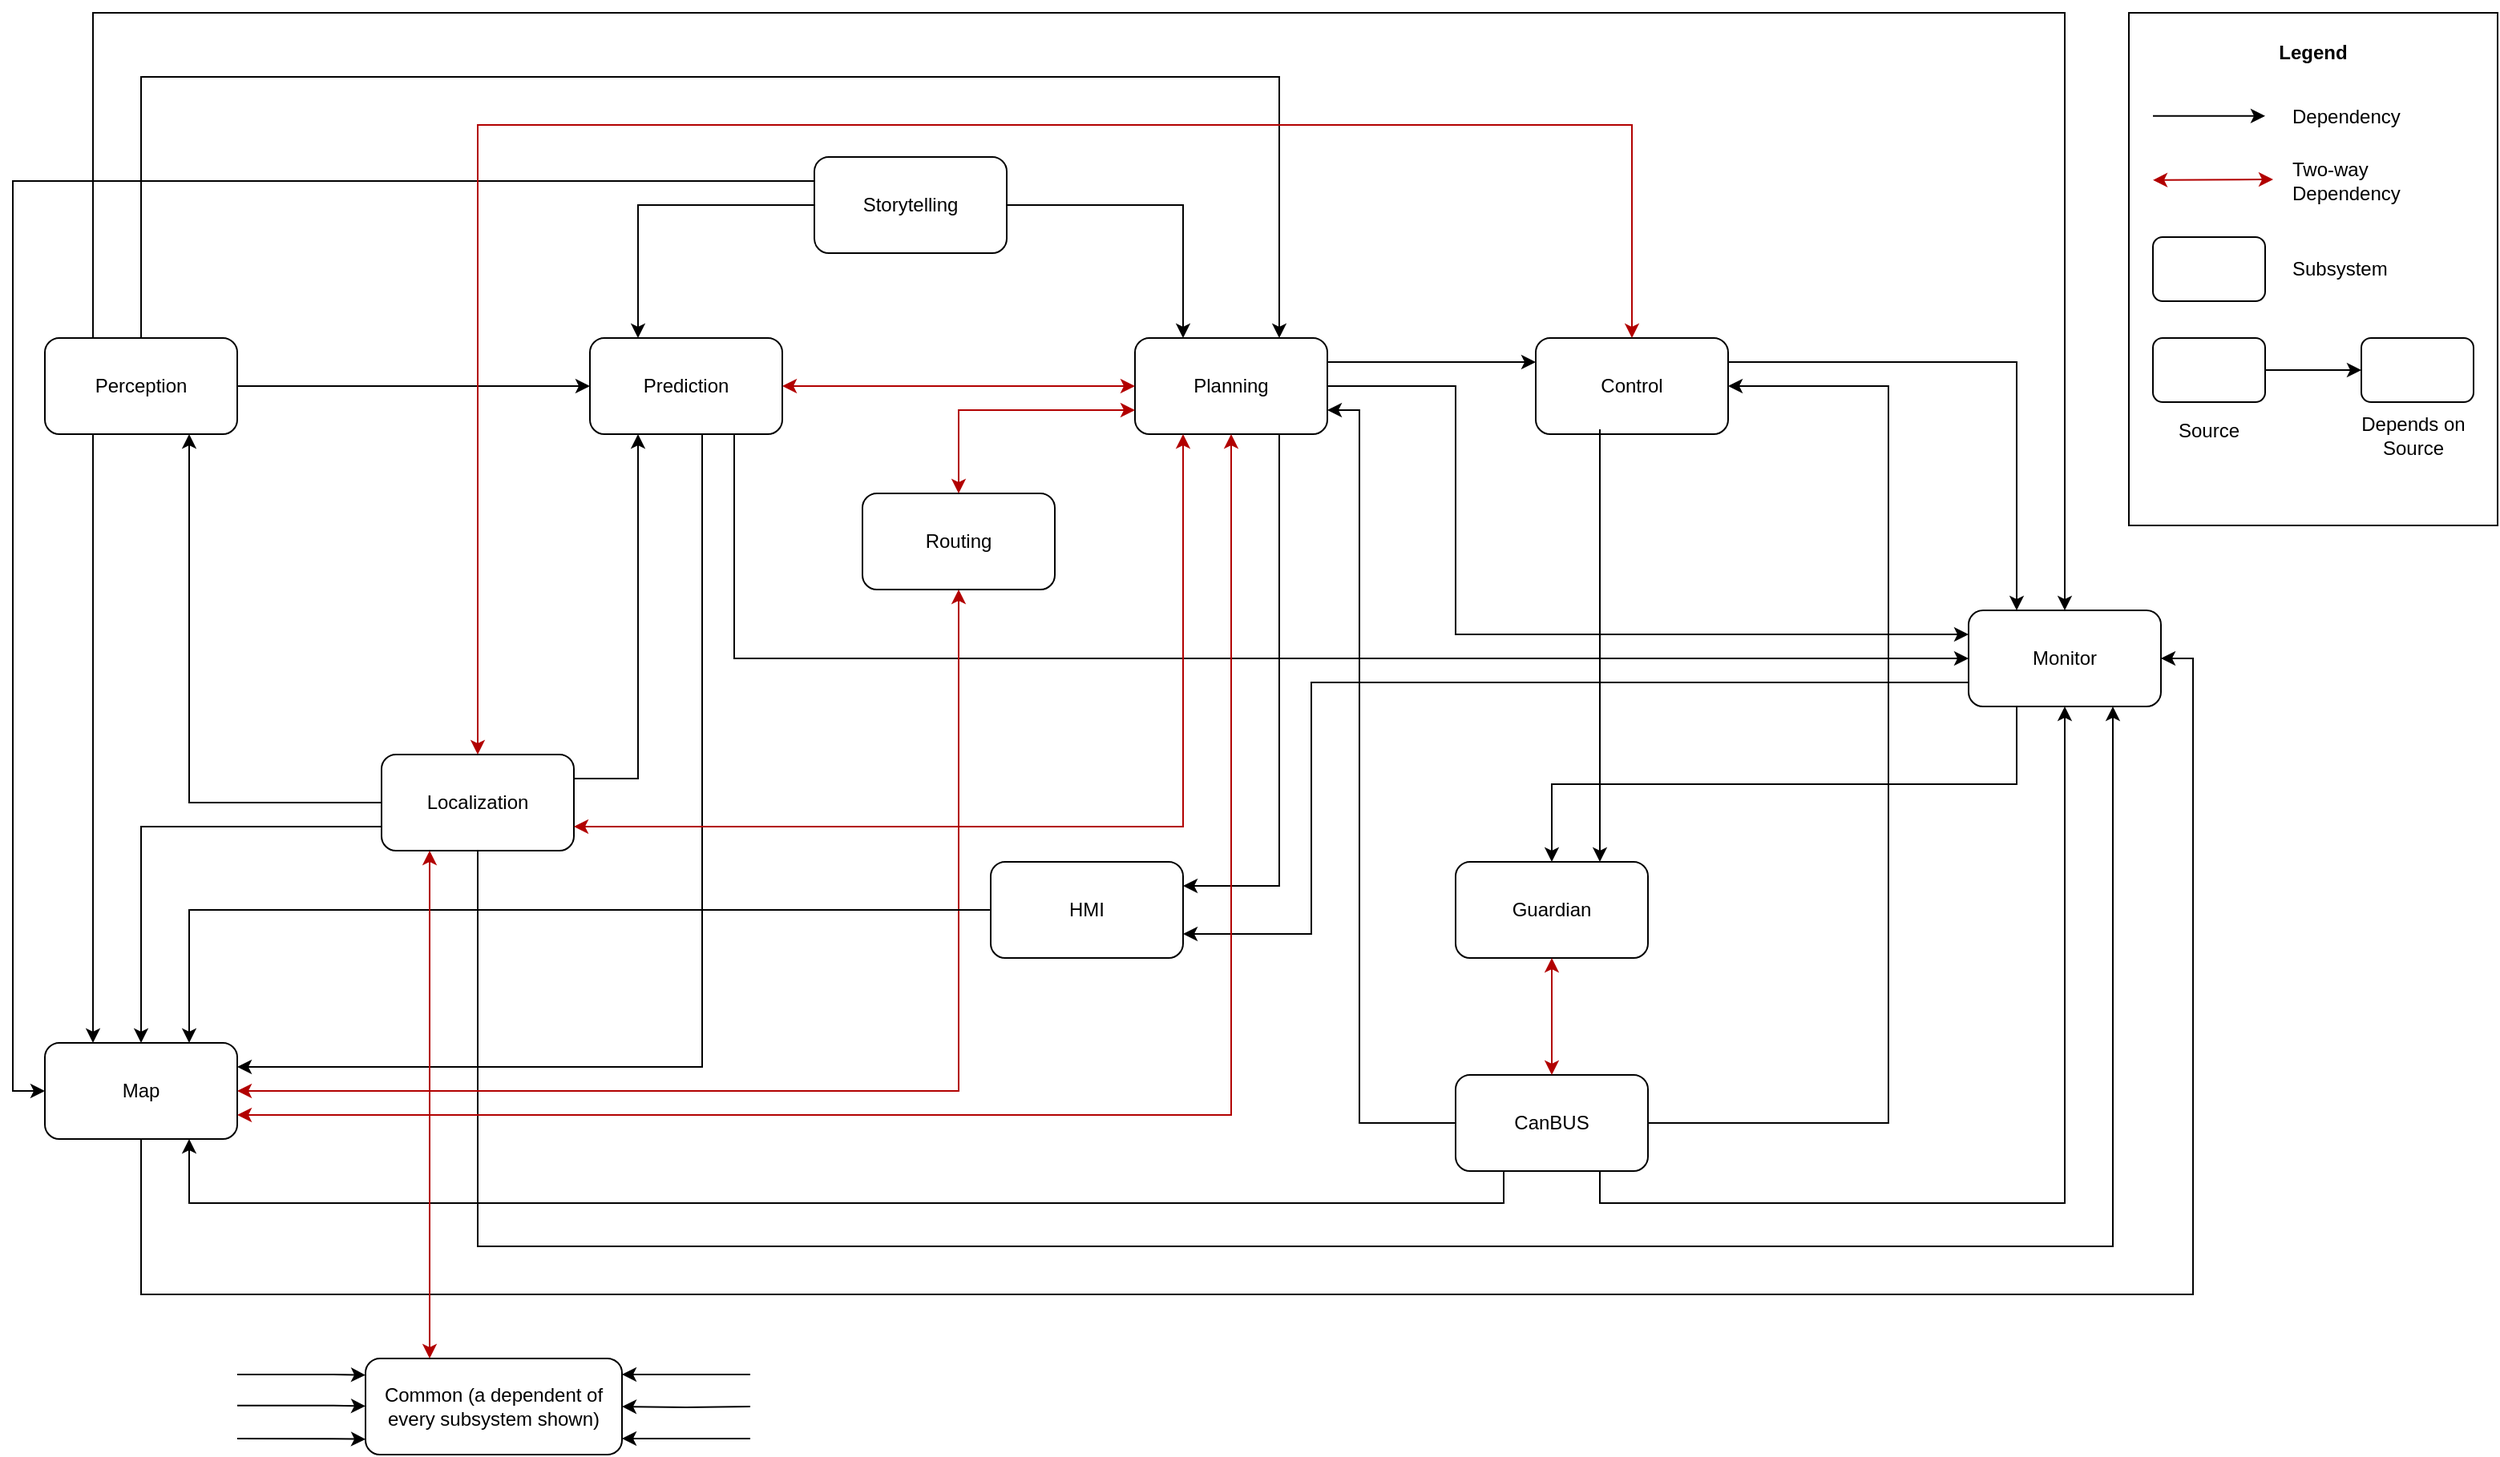 <mxfile version="17.1.3" type="github">
  <diagram id="q5uySfuGyyFAdlzgSxIf" name="Page-1">
    <mxGraphModel dx="1901" dy="1023" grid="1" gridSize="10" guides="1" tooltips="1" connect="1" arrows="1" fold="1" page="1" pageScale="1" pageWidth="850" pageHeight="1100" math="0" shadow="0">
      <root>
        <mxCell id="0" />
        <mxCell id="1" parent="0" />
        <mxCell id="7judBJOATlKyl89qZomi-54" style="edgeStyle=orthogonalEdgeStyle;rounded=0;orthogonalLoop=1;jettySize=auto;html=1;exitX=0;exitY=0.5;exitDx=0;exitDy=0;entryX=0.75;entryY=1;entryDx=0;entryDy=0;" parent="1" source="7judBJOATlKyl89qZomi-2" target="7judBJOATlKyl89qZomi-1" edge="1">
          <mxGeometry relative="1" as="geometry">
            <Array as="points">
              <mxPoint x="200" y="513" />
            </Array>
          </mxGeometry>
        </mxCell>
        <mxCell id="7judBJOATlKyl89qZomi-1" value="Perception" style="rounded=1;whiteSpace=wrap;html=1;" parent="1" vertex="1">
          <mxGeometry x="110" y="223" width="120" height="60" as="geometry" />
        </mxCell>
        <mxCell id="7judBJOATlKyl89qZomi-2" value="Localization" style="rounded=1;whiteSpace=wrap;html=1;" parent="1" vertex="1">
          <mxGeometry x="320" y="483" width="120" height="60" as="geometry" />
        </mxCell>
        <mxCell id="7judBJOATlKyl89qZomi-10" style="edgeStyle=orthogonalEdgeStyle;rounded=0;orthogonalLoop=1;jettySize=auto;html=1;entryX=0;entryY=0.5;entryDx=0;entryDy=0;exitX=1;exitY=0.5;exitDx=0;exitDy=0;" parent="1" source="7judBJOATlKyl89qZomi-1" target="7judBJOATlKyl89qZomi-8" edge="1">
          <mxGeometry relative="1" as="geometry" />
        </mxCell>
        <mxCell id="7judBJOATlKyl89qZomi-14" style="edgeStyle=orthogonalEdgeStyle;rounded=0;orthogonalLoop=1;jettySize=auto;html=1;entryX=0.25;entryY=0;entryDx=0;entryDy=0;" parent="1" source="7judBJOATlKyl89qZomi-12" target="7judBJOATlKyl89qZomi-8" edge="1">
          <mxGeometry relative="1" as="geometry">
            <Array as="points">
              <mxPoint x="480" y="140" />
              <mxPoint x="480" y="140" />
            </Array>
          </mxGeometry>
        </mxCell>
        <mxCell id="7judBJOATlKyl89qZomi-15" style="edgeStyle=orthogonalEdgeStyle;rounded=0;orthogonalLoop=1;jettySize=auto;html=1;exitX=1;exitY=0.25;exitDx=0;exitDy=0;entryX=0.25;entryY=1;entryDx=0;entryDy=0;" parent="1" source="7judBJOATlKyl89qZomi-2" target="7judBJOATlKyl89qZomi-8" edge="1">
          <mxGeometry relative="1" as="geometry">
            <Array as="points">
              <mxPoint x="480" y="498" />
            </Array>
          </mxGeometry>
        </mxCell>
        <mxCell id="7judBJOATlKyl89qZomi-17" style="edgeStyle=orthogonalEdgeStyle;rounded=0;orthogonalLoop=1;jettySize=auto;html=1;exitX=0;exitY=0.5;exitDx=0;exitDy=0;entryX=1;entryY=0.75;entryDx=0;entryDy=0;" parent="1" source="7judBJOATlKyl89qZomi-16" target="7judBJOATlKyl89qZomi-11" edge="1">
          <mxGeometry relative="1" as="geometry">
            <Array as="points">
              <mxPoint x="930" y="713" />
              <mxPoint x="930" y="268" />
            </Array>
          </mxGeometry>
        </mxCell>
        <mxCell id="7judBJOATlKyl89qZomi-23" style="edgeStyle=orthogonalEdgeStyle;rounded=0;orthogonalLoop=1;jettySize=auto;html=1;exitX=0.5;exitY=0;exitDx=0;exitDy=0;entryX=0.75;entryY=0;entryDx=0;entryDy=0;" parent="1" source="7judBJOATlKyl89qZomi-1" target="7judBJOATlKyl89qZomi-11" edge="1">
          <mxGeometry relative="1" as="geometry">
            <Array as="points">
              <mxPoint x="170" y="60" />
              <mxPoint x="880" y="60" />
            </Array>
          </mxGeometry>
        </mxCell>
        <mxCell id="7judBJOATlKyl89qZomi-25" style="edgeStyle=orthogonalEdgeStyle;rounded=0;orthogonalLoop=1;jettySize=auto;html=1;exitX=1;exitY=0.5;exitDx=0;exitDy=0;entryX=0.25;entryY=0;entryDx=0;entryDy=0;" parent="1" source="7judBJOATlKyl89qZomi-12" target="7judBJOATlKyl89qZomi-11" edge="1">
          <mxGeometry relative="1" as="geometry" />
        </mxCell>
        <mxCell id="7-IdZ-WRil3FLbBQ27dM-9" style="edgeStyle=orthogonalEdgeStyle;rounded=0;orthogonalLoop=1;jettySize=auto;html=1;exitX=0.75;exitY=1;exitDx=0;exitDy=0;entryX=1;entryY=0.25;entryDx=0;entryDy=0;" edge="1" parent="1" source="7judBJOATlKyl89qZomi-11" target="7-IdZ-WRil3FLbBQ27dM-8">
          <mxGeometry relative="1" as="geometry" />
        </mxCell>
        <mxCell id="7-IdZ-WRil3FLbBQ27dM-11" style="edgeStyle=orthogonalEdgeStyle;rounded=0;orthogonalLoop=1;jettySize=auto;html=1;exitX=1;exitY=0.5;exitDx=0;exitDy=0;entryX=0;entryY=0.25;entryDx=0;entryDy=0;" edge="1" parent="1" source="7judBJOATlKyl89qZomi-11" target="7judBJOATlKyl89qZomi-29">
          <mxGeometry relative="1" as="geometry">
            <Array as="points">
              <mxPoint x="990" y="253" />
              <mxPoint x="990" y="408" />
            </Array>
          </mxGeometry>
        </mxCell>
        <mxCell id="7judBJOATlKyl89qZomi-11" value="Planning" style="rounded=1;whiteSpace=wrap;html=1;" parent="1" vertex="1">
          <mxGeometry x="790" y="223" width="120" height="60" as="geometry" />
        </mxCell>
        <mxCell id="7-IdZ-WRil3FLbBQ27dM-7" style="edgeStyle=orthogonalEdgeStyle;rounded=0;orthogonalLoop=1;jettySize=auto;html=1;exitX=0;exitY=0.25;exitDx=0;exitDy=0;entryX=0;entryY=0.5;entryDx=0;entryDy=0;" edge="1" parent="1" source="7judBJOATlKyl89qZomi-12" target="7judBJOATlKyl89qZomi-21">
          <mxGeometry relative="1" as="geometry" />
        </mxCell>
        <mxCell id="7judBJOATlKyl89qZomi-12" value="Storytelling" style="rounded=1;whiteSpace=wrap;html=1;" parent="1" vertex="1">
          <mxGeometry x="590" y="110" width="120" height="60" as="geometry" />
        </mxCell>
        <mxCell id="7judBJOATlKyl89qZomi-16" value="CanBUS" style="rounded=1;whiteSpace=wrap;html=1;" parent="1" vertex="1">
          <mxGeometry x="990" y="683" width="120" height="60" as="geometry" />
        </mxCell>
        <mxCell id="7judBJOATlKyl89qZomi-18" value="Routing" style="rounded=1;whiteSpace=wrap;html=1;" parent="1" vertex="1">
          <mxGeometry x="620" y="320" width="120" height="60" as="geometry" />
        </mxCell>
        <mxCell id="7judBJOATlKyl89qZomi-32" style="edgeStyle=orthogonalEdgeStyle;rounded=0;orthogonalLoop=1;jettySize=auto;html=1;exitX=0.25;exitY=1;exitDx=0;exitDy=0;entryX=0.75;entryY=1;entryDx=0;entryDy=0;" parent="1" source="7judBJOATlKyl89qZomi-16" target="7judBJOATlKyl89qZomi-21" edge="1">
          <mxGeometry relative="1" as="geometry">
            <Array as="points">
              <mxPoint x="1020" y="763" />
              <mxPoint x="200" y="763" />
            </Array>
          </mxGeometry>
        </mxCell>
        <mxCell id="7judBJOATlKyl89qZomi-33" style="edgeStyle=orthogonalEdgeStyle;rounded=0;orthogonalLoop=1;jettySize=auto;html=1;exitX=0.25;exitY=1;exitDx=0;exitDy=0;entryX=0.25;entryY=0;entryDx=0;entryDy=0;" parent="1" source="7judBJOATlKyl89qZomi-1" target="7judBJOATlKyl89qZomi-21" edge="1">
          <mxGeometry relative="1" as="geometry">
            <Array as="points" />
          </mxGeometry>
        </mxCell>
        <mxCell id="7judBJOATlKyl89qZomi-68" style="edgeStyle=orthogonalEdgeStyle;rounded=0;orthogonalLoop=1;jettySize=auto;html=1;exitX=0;exitY=0.75;exitDx=0;exitDy=0;entryX=0.5;entryY=0;entryDx=0;entryDy=0;endArrow=classic;endFill=1;strokeColor=default;" parent="1" source="7judBJOATlKyl89qZomi-2" target="7judBJOATlKyl89qZomi-21" edge="1">
          <mxGeometry relative="1" as="geometry" />
        </mxCell>
        <mxCell id="7judBJOATlKyl89qZomi-21" value="Map" style="rounded=1;whiteSpace=wrap;html=1;" parent="1" vertex="1">
          <mxGeometry x="110" y="663" width="120" height="60" as="geometry" />
        </mxCell>
        <mxCell id="7judBJOATlKyl89qZomi-30" style="edgeStyle=orthogonalEdgeStyle;rounded=0;orthogonalLoop=1;jettySize=auto;html=1;entryX=0.25;entryY=0;entryDx=0;entryDy=0;exitX=1;exitY=0.25;exitDx=0;exitDy=0;" parent="1" source="7judBJOATlKyl89qZomi-26" target="7judBJOATlKyl89qZomi-29" edge="1">
          <mxGeometry relative="1" as="geometry" />
        </mxCell>
        <mxCell id="7judBJOATlKyl89qZomi-58" style="edgeStyle=orthogonalEdgeStyle;rounded=0;orthogonalLoop=1;jettySize=auto;html=1;strokeColor=default;exitX=1;exitY=0.5;exitDx=0;exitDy=0;" parent="1" source="7judBJOATlKyl89qZomi-16" target="7judBJOATlKyl89qZomi-26" edge="1">
          <mxGeometry relative="1" as="geometry">
            <Array as="points">
              <mxPoint x="1260" y="713" />
              <mxPoint x="1260" y="253" />
            </Array>
          </mxGeometry>
        </mxCell>
        <mxCell id="7judBJOATlKyl89qZomi-66" style="edgeStyle=orthogonalEdgeStyle;rounded=0;orthogonalLoop=1;jettySize=auto;html=1;exitX=1;exitY=0.25;exitDx=0;exitDy=0;entryX=0;entryY=0.25;entryDx=0;entryDy=0;endArrow=classic;endFill=1;strokeColor=default;" parent="1" source="7judBJOATlKyl89qZomi-11" target="7judBJOATlKyl89qZomi-26" edge="1">
          <mxGeometry relative="1" as="geometry" />
        </mxCell>
        <mxCell id="7judBJOATlKyl89qZomi-26" value="Control" style="rounded=1;whiteSpace=wrap;html=1;" parent="1" vertex="1">
          <mxGeometry x="1040" y="223" width="120" height="60" as="geometry" />
        </mxCell>
        <mxCell id="7judBJOATlKyl89qZomi-41" style="edgeStyle=orthogonalEdgeStyle;rounded=0;orthogonalLoop=1;jettySize=auto;html=1;exitX=0.5;exitY=1;exitDx=0;exitDy=0;entryX=0.75;entryY=1;entryDx=0;entryDy=0;" parent="1" source="7judBJOATlKyl89qZomi-2" target="7judBJOATlKyl89qZomi-29" edge="1">
          <mxGeometry relative="1" as="geometry">
            <Array as="points">
              <mxPoint x="380" y="790" />
              <mxPoint x="1400" y="790" />
            </Array>
          </mxGeometry>
        </mxCell>
        <mxCell id="7judBJOATlKyl89qZomi-42" style="edgeStyle=orthogonalEdgeStyle;rounded=0;orthogonalLoop=1;jettySize=auto;html=1;exitX=0.5;exitY=1;exitDx=0;exitDy=0;entryX=1;entryY=0.5;entryDx=0;entryDy=0;" parent="1" source="7judBJOATlKyl89qZomi-21" target="7judBJOATlKyl89qZomi-29" edge="1">
          <mxGeometry relative="1" as="geometry">
            <Array as="points">
              <mxPoint x="170" y="820" />
              <mxPoint x="1450" y="820" />
              <mxPoint x="1450" y="423" />
            </Array>
          </mxGeometry>
        </mxCell>
        <mxCell id="7judBJOATlKyl89qZomi-43" style="edgeStyle=orthogonalEdgeStyle;rounded=0;orthogonalLoop=1;jettySize=auto;html=1;exitX=0.75;exitY=1;exitDx=0;exitDy=0;entryX=0.5;entryY=1;entryDx=0;entryDy=0;" parent="1" source="7judBJOATlKyl89qZomi-16" target="7judBJOATlKyl89qZomi-29" edge="1">
          <mxGeometry relative="1" as="geometry" />
        </mxCell>
        <mxCell id="7judBJOATlKyl89qZomi-45" style="edgeStyle=orthogonalEdgeStyle;rounded=0;orthogonalLoop=1;jettySize=auto;html=1;exitX=0.25;exitY=0;exitDx=0;exitDy=0;entryX=0.5;entryY=0;entryDx=0;entryDy=0;" parent="1" source="7judBJOATlKyl89qZomi-1" target="7judBJOATlKyl89qZomi-29" edge="1">
          <mxGeometry relative="1" as="geometry">
            <Array as="points">
              <mxPoint x="140" y="20" />
              <mxPoint x="1370" y="20" />
            </Array>
          </mxGeometry>
        </mxCell>
        <mxCell id="7judBJOATlKyl89qZomi-46" style="edgeStyle=orthogonalEdgeStyle;rounded=0;orthogonalLoop=1;jettySize=auto;html=1;exitX=0.75;exitY=1;exitDx=0;exitDy=0;entryX=0;entryY=0.5;entryDx=0;entryDy=0;" parent="1" source="7judBJOATlKyl89qZomi-8" target="7judBJOATlKyl89qZomi-29" edge="1">
          <mxGeometry relative="1" as="geometry" />
        </mxCell>
        <mxCell id="7-IdZ-WRil3FLbBQ27dM-12" style="edgeStyle=orthogonalEdgeStyle;rounded=0;orthogonalLoop=1;jettySize=auto;html=1;exitX=0;exitY=0.75;exitDx=0;exitDy=0;entryX=1;entryY=0.75;entryDx=0;entryDy=0;" edge="1" parent="1" source="7judBJOATlKyl89qZomi-29" target="7-IdZ-WRil3FLbBQ27dM-8">
          <mxGeometry relative="1" as="geometry">
            <Array as="points">
              <mxPoint x="900" y="438" />
              <mxPoint x="900" y="595" />
            </Array>
          </mxGeometry>
        </mxCell>
        <mxCell id="7judBJOATlKyl89qZomi-29" value="Monitor" style="rounded=1;whiteSpace=wrap;html=1;" parent="1" vertex="1">
          <mxGeometry x="1310" y="393" width="120" height="60" as="geometry" />
        </mxCell>
        <mxCell id="7judBJOATlKyl89qZomi-36" style="edgeStyle=orthogonalEdgeStyle;rounded=0;orthogonalLoop=1;jettySize=auto;html=1;entryX=0.75;entryY=0;entryDx=0;entryDy=0;" parent="1" target="7judBJOATlKyl89qZomi-35" edge="1">
          <mxGeometry relative="1" as="geometry">
            <Array as="points">
              <mxPoint x="1080" y="410" />
              <mxPoint x="1080" y="410" />
            </Array>
            <mxPoint x="1080" y="280" as="sourcePoint" />
          </mxGeometry>
        </mxCell>
        <mxCell id="7judBJOATlKyl89qZomi-37" style="edgeStyle=orthogonalEdgeStyle;rounded=0;orthogonalLoop=1;jettySize=auto;html=1;exitX=0.25;exitY=1;exitDx=0;exitDy=0;" parent="1" source="7judBJOATlKyl89qZomi-29" target="7judBJOATlKyl89qZomi-35" edge="1">
          <mxGeometry relative="1" as="geometry" />
        </mxCell>
        <mxCell id="7-IdZ-WRil3FLbBQ27dM-1" style="edgeStyle=orthogonalEdgeStyle;rounded=0;orthogonalLoop=1;jettySize=auto;html=1;entryX=1;entryY=0.25;entryDx=0;entryDy=0;" edge="1" parent="1" source="7judBJOATlKyl89qZomi-8" target="7judBJOATlKyl89qZomi-21">
          <mxGeometry relative="1" as="geometry">
            <Array as="points">
              <mxPoint x="520" y="678" />
            </Array>
          </mxGeometry>
        </mxCell>
        <mxCell id="7judBJOATlKyl89qZomi-8" value="Prediction" style="rounded=1;whiteSpace=wrap;html=1;" parent="1" vertex="1">
          <mxGeometry x="450" y="223" width="120" height="60" as="geometry" />
        </mxCell>
        <mxCell id="7judBJOATlKyl89qZomi-35" value="Guardian" style="rounded=1;whiteSpace=wrap;html=1;" parent="1" vertex="1">
          <mxGeometry x="990" y="550" width="120" height="60" as="geometry" />
        </mxCell>
        <mxCell id="7judBJOATlKyl89qZomi-62" value="" style="endArrow=classic;startArrow=classic;html=1;rounded=0;strokeColor=#B20000;exitX=0;exitY=0.5;exitDx=0;exitDy=0;entryX=1;entryY=0.5;entryDx=0;entryDy=0;fillColor=#e51400;" parent="1" source="7judBJOATlKyl89qZomi-11" target="7judBJOATlKyl89qZomi-8" edge="1">
          <mxGeometry width="50" height="50" relative="1" as="geometry">
            <mxPoint x="640" y="210" as="sourcePoint" />
            <mxPoint x="590" y="260" as="targetPoint" />
          </mxGeometry>
        </mxCell>
        <mxCell id="7judBJOATlKyl89qZomi-63" value="" style="endArrow=classic;startArrow=classic;html=1;rounded=0;strokeColor=#B20000;exitX=0;exitY=0.75;exitDx=0;exitDy=0;entryX=0.5;entryY=0;entryDx=0;entryDy=0;edgeStyle=orthogonalEdgeStyle;fillColor=#e51400;" parent="1" source="7judBJOATlKyl89qZomi-11" target="7judBJOATlKyl89qZomi-18" edge="1">
          <mxGeometry width="50" height="50" relative="1" as="geometry">
            <mxPoint x="760" y="263" as="sourcePoint" />
            <mxPoint x="580" y="263" as="targetPoint" />
          </mxGeometry>
        </mxCell>
        <mxCell id="7judBJOATlKyl89qZomi-67" value="" style="endArrow=classic;startArrow=classic;html=1;rounded=0;strokeColor=#B20000;exitX=0.5;exitY=0;exitDx=0;exitDy=0;entryX=0.5;entryY=1;entryDx=0;entryDy=0;fillColor=#e51400;" parent="1" source="7judBJOATlKyl89qZomi-16" target="7judBJOATlKyl89qZomi-35" edge="1">
          <mxGeometry width="50" height="50" relative="1" as="geometry">
            <mxPoint x="1290" y="640" as="sourcePoint" />
            <mxPoint x="1070" y="640" as="targetPoint" />
          </mxGeometry>
        </mxCell>
        <mxCell id="7-IdZ-WRil3FLbBQ27dM-2" value="" style="endArrow=classic;startArrow=classic;html=1;rounded=0;strokeColor=#B20000;exitX=0.25;exitY=1;exitDx=0;exitDy=0;entryX=1;entryY=0.75;entryDx=0;entryDy=0;edgeStyle=orthogonalEdgeStyle;fillColor=#e51400;" edge="1" parent="1" source="7judBJOATlKyl89qZomi-11" target="7judBJOATlKyl89qZomi-2">
          <mxGeometry width="50" height="50" relative="1" as="geometry">
            <mxPoint x="720.0" y="491" as="sourcePoint" />
            <mxPoint x="610" y="543" as="targetPoint" />
          </mxGeometry>
        </mxCell>
        <mxCell id="7-IdZ-WRil3FLbBQ27dM-3" value="" style="endArrow=classic;startArrow=classic;html=1;rounded=0;strokeColor=#B20000;exitX=0.5;exitY=1;exitDx=0;exitDy=0;entryX=1;entryY=0.75;entryDx=0;entryDy=0;edgeStyle=orthogonalEdgeStyle;fillColor=#e51400;" edge="1" parent="1" source="7judBJOATlKyl89qZomi-11" target="7judBJOATlKyl89qZomi-21">
          <mxGeometry width="50" height="50" relative="1" as="geometry">
            <mxPoint x="900.0" y="510" as="sourcePoint" />
            <mxPoint x="520" y="755" as="targetPoint" />
          </mxGeometry>
        </mxCell>
        <mxCell id="7-IdZ-WRil3FLbBQ27dM-4" value="" style="endArrow=classic;startArrow=classic;html=1;rounded=0;strokeColor=#B20000;exitX=0.5;exitY=0;exitDx=0;exitDy=0;entryX=0.5;entryY=0;entryDx=0;entryDy=0;edgeStyle=orthogonalEdgeStyle;fillColor=#e51400;" edge="1" parent="1" source="7judBJOATlKyl89qZomi-26" target="7judBJOATlKyl89qZomi-2">
          <mxGeometry width="50" height="50" relative="1" as="geometry">
            <mxPoint x="830.0" y="293" as="sourcePoint" />
            <mxPoint x="450" y="538" as="targetPoint" />
            <Array as="points">
              <mxPoint x="1100" y="90" />
              <mxPoint x="380" y="90" />
            </Array>
          </mxGeometry>
        </mxCell>
        <mxCell id="7-IdZ-WRil3FLbBQ27dM-5" value="" style="endArrow=classic;startArrow=classic;html=1;rounded=0;strokeColor=#B20000;exitX=0.5;exitY=1;exitDx=0;exitDy=0;entryX=1;entryY=0.5;entryDx=0;entryDy=0;edgeStyle=orthogonalEdgeStyle;fillColor=#e51400;" edge="1" parent="1" source="7judBJOATlKyl89qZomi-18" target="7judBJOATlKyl89qZomi-21">
          <mxGeometry width="50" height="50" relative="1" as="geometry">
            <mxPoint x="830.0" y="293" as="sourcePoint" />
            <mxPoint x="450" y="538" as="targetPoint" />
            <Array as="points">
              <mxPoint x="680" y="693" />
            </Array>
          </mxGeometry>
        </mxCell>
        <mxCell id="7-IdZ-WRil3FLbBQ27dM-10" style="edgeStyle=orthogonalEdgeStyle;rounded=0;orthogonalLoop=1;jettySize=auto;html=1;exitX=0;exitY=0.5;exitDx=0;exitDy=0;entryX=0.75;entryY=0;entryDx=0;entryDy=0;" edge="1" parent="1" source="7-IdZ-WRil3FLbBQ27dM-8" target="7judBJOATlKyl89qZomi-21">
          <mxGeometry relative="1" as="geometry" />
        </mxCell>
        <mxCell id="7-IdZ-WRil3FLbBQ27dM-8" value="HMI" style="rounded=1;whiteSpace=wrap;html=1;" vertex="1" parent="1">
          <mxGeometry x="700" y="550" width="120" height="60" as="geometry" />
        </mxCell>
        <mxCell id="7-IdZ-WRil3FLbBQ27dM-14" value="" style="rounded=0;whiteSpace=wrap;html=1;" vertex="1" parent="1">
          <mxGeometry x="1410" y="20" width="230" height="320" as="geometry" />
        </mxCell>
        <mxCell id="7-IdZ-WRil3FLbBQ27dM-15" value="Legend" style="text;html=1;strokeColor=none;fillColor=none;align=center;verticalAlign=middle;whiteSpace=wrap;rounded=0;fontStyle=1" vertex="1" parent="1">
          <mxGeometry x="1495" y="30" width="60" height="30" as="geometry" />
        </mxCell>
        <mxCell id="7judBJOATlKyl89qZomi-7" style="edgeStyle=orthogonalEdgeStyle;rounded=0;orthogonalLoop=1;jettySize=auto;html=1;entryX=0;entryY=0.5;entryDx=0;entryDy=0;" parent="1" source="7judBJOATlKyl89qZomi-4" target="7judBJOATlKyl89qZomi-6" edge="1">
          <mxGeometry relative="1" as="geometry" />
        </mxCell>
        <mxCell id="7judBJOATlKyl89qZomi-4" value="" style="rounded=1;whiteSpace=wrap;html=1;" parent="1" vertex="1">
          <mxGeometry x="1425" y="223" width="70" height="40" as="geometry" />
        </mxCell>
        <mxCell id="7judBJOATlKyl89qZomi-6" value="" style="rounded=1;whiteSpace=wrap;html=1;" parent="1" vertex="1">
          <mxGeometry x="1555" y="223" width="70" height="40" as="geometry" />
        </mxCell>
        <mxCell id="7-IdZ-WRil3FLbBQ27dM-16" value="Source" style="text;html=1;strokeColor=none;fillColor=none;align=center;verticalAlign=middle;whiteSpace=wrap;rounded=0;" vertex="1" parent="1">
          <mxGeometry x="1430" y="266" width="60" height="30" as="geometry" />
        </mxCell>
        <mxCell id="7-IdZ-WRil3FLbBQ27dM-17" value="Depends on Source" style="text;html=1;strokeColor=none;fillColor=none;align=center;verticalAlign=middle;whiteSpace=wrap;rounded=0;" vertex="1" parent="1">
          <mxGeometry x="1550" y="269" width="75" height="30" as="geometry" />
        </mxCell>
        <mxCell id="7-IdZ-WRil3FLbBQ27dM-19" value="Dependency" style="text;html=1;strokeColor=none;fillColor=none;align=left;verticalAlign=middle;whiteSpace=wrap;rounded=0;" vertex="1" parent="1">
          <mxGeometry x="1510" y="70" width="60" height="30" as="geometry" />
        </mxCell>
        <mxCell id="7-IdZ-WRil3FLbBQ27dM-20" value="Two-way Dependency" style="text;html=1;strokeColor=none;fillColor=none;align=left;verticalAlign=middle;whiteSpace=wrap;rounded=0;" vertex="1" parent="1">
          <mxGeometry x="1510" y="110" width="120" height="30" as="geometry" />
        </mxCell>
        <mxCell id="7-IdZ-WRil3FLbBQ27dM-21" style="edgeStyle=orthogonalEdgeStyle;rounded=0;orthogonalLoop=1;jettySize=auto;html=1;entryX=0;entryY=0.5;entryDx=0;entryDy=0;" edge="1" parent="1">
          <mxGeometry relative="1" as="geometry">
            <mxPoint x="1425.0" y="84.41" as="sourcePoint" />
            <mxPoint x="1495.0" y="84.41" as="targetPoint" />
          </mxGeometry>
        </mxCell>
        <mxCell id="7-IdZ-WRil3FLbBQ27dM-22" value="" style="endArrow=classic;startArrow=classic;html=1;rounded=0;strokeColor=#B20000;entryX=1;entryY=0.5;entryDx=0;entryDy=0;fillColor=#e51400;" edge="1" parent="1">
          <mxGeometry width="50" height="50" relative="1" as="geometry">
            <mxPoint x="1500" y="124" as="sourcePoint" />
            <mxPoint x="1425" y="124.41" as="targetPoint" />
          </mxGeometry>
        </mxCell>
        <mxCell id="7-IdZ-WRil3FLbBQ27dM-23" value="" style="rounded=1;whiteSpace=wrap;html=1;" vertex="1" parent="1">
          <mxGeometry x="1425" y="160" width="70" height="40" as="geometry" />
        </mxCell>
        <mxCell id="7-IdZ-WRil3FLbBQ27dM-24" value="Subsystem" style="text;html=1;strokeColor=none;fillColor=none;align=left;verticalAlign=middle;whiteSpace=wrap;rounded=0;" vertex="1" parent="1">
          <mxGeometry x="1510" y="165" width="120" height="30" as="geometry" />
        </mxCell>
        <mxCell id="7-IdZ-WRil3FLbBQ27dM-25" value="Common (a dependent of every subsystem shown)" style="rounded=1;whiteSpace=wrap;html=1;" vertex="1" parent="1">
          <mxGeometry x="310" y="860" width="160" height="60" as="geometry" />
        </mxCell>
        <mxCell id="7-IdZ-WRil3FLbBQ27dM-26" style="edgeStyle=orthogonalEdgeStyle;rounded=0;orthogonalLoop=1;jettySize=auto;html=1;entryX=1;entryY=0.5;entryDx=0;entryDy=0;" edge="1" parent="1" target="7-IdZ-WRil3FLbBQ27dM-25">
          <mxGeometry relative="1" as="geometry">
            <mxPoint x="550" y="890" as="sourcePoint" />
            <mxPoint x="590.0" y="870.0" as="targetPoint" />
          </mxGeometry>
        </mxCell>
        <mxCell id="7-IdZ-WRil3FLbBQ27dM-27" style="edgeStyle=orthogonalEdgeStyle;rounded=0;orthogonalLoop=1;jettySize=auto;html=1;entryX=1;entryY=0.5;entryDx=0;entryDy=0;" edge="1" parent="1">
          <mxGeometry relative="1" as="geometry">
            <mxPoint x="550" y="910" as="sourcePoint" />
            <mxPoint x="470" y="910" as="targetPoint" />
          </mxGeometry>
        </mxCell>
        <mxCell id="7-IdZ-WRil3FLbBQ27dM-28" style="edgeStyle=orthogonalEdgeStyle;rounded=0;orthogonalLoop=1;jettySize=auto;html=1;entryX=1;entryY=0.5;entryDx=0;entryDy=0;" edge="1" parent="1">
          <mxGeometry relative="1" as="geometry">
            <mxPoint x="230" y="889.4" as="sourcePoint" />
            <mxPoint x="310" y="889.73" as="targetPoint" />
            <Array as="points">
              <mxPoint x="290" y="889.4" />
              <mxPoint x="290" y="889.4" />
            </Array>
          </mxGeometry>
        </mxCell>
        <mxCell id="7-IdZ-WRil3FLbBQ27dM-29" style="edgeStyle=orthogonalEdgeStyle;rounded=0;orthogonalLoop=1;jettySize=auto;html=1;entryX=1;entryY=0.5;entryDx=0;entryDy=0;" edge="1" parent="1">
          <mxGeometry relative="1" as="geometry">
            <mxPoint x="230" y="910.06" as="sourcePoint" />
            <mxPoint x="310" y="910.39" as="targetPoint" />
            <Array as="points">
              <mxPoint x="290" y="910.06" />
              <mxPoint x="290" y="910.06" />
            </Array>
          </mxGeometry>
        </mxCell>
        <mxCell id="7-IdZ-WRil3FLbBQ27dM-30" value="" style="endArrow=classic;startArrow=classic;html=1;rounded=0;strokeColor=#B20000;exitX=0.25;exitY=1;exitDx=0;exitDy=0;entryX=0.25;entryY=0;entryDx=0;entryDy=0;edgeStyle=orthogonalEdgeStyle;fillColor=#e51400;" edge="1" parent="1" source="7judBJOATlKyl89qZomi-2" target="7-IdZ-WRil3FLbBQ27dM-25">
          <mxGeometry width="50" height="50" relative="1" as="geometry">
            <mxPoint x="455" y="838" as="sourcePoint" />
            <mxPoint x="345" y="890" as="targetPoint" />
          </mxGeometry>
        </mxCell>
        <mxCell id="7-IdZ-WRil3FLbBQ27dM-31" style="edgeStyle=orthogonalEdgeStyle;rounded=0;orthogonalLoop=1;jettySize=auto;html=1;entryX=1;entryY=0.5;entryDx=0;entryDy=0;" edge="1" parent="1">
          <mxGeometry relative="1" as="geometry">
            <mxPoint x="550" y="870" as="sourcePoint" />
            <mxPoint x="470" y="870" as="targetPoint" />
          </mxGeometry>
        </mxCell>
        <mxCell id="7-IdZ-WRil3FLbBQ27dM-32" style="edgeStyle=orthogonalEdgeStyle;rounded=0;orthogonalLoop=1;jettySize=auto;html=1;entryX=1;entryY=0.5;entryDx=0;entryDy=0;" edge="1" parent="1">
          <mxGeometry relative="1" as="geometry">
            <mxPoint x="230" y="870.0" as="sourcePoint" />
            <mxPoint x="310" y="870.33" as="targetPoint" />
            <Array as="points">
              <mxPoint x="290" y="870.0" />
              <mxPoint x="290" y="870.0" />
            </Array>
          </mxGeometry>
        </mxCell>
      </root>
    </mxGraphModel>
  </diagram>
</mxfile>
